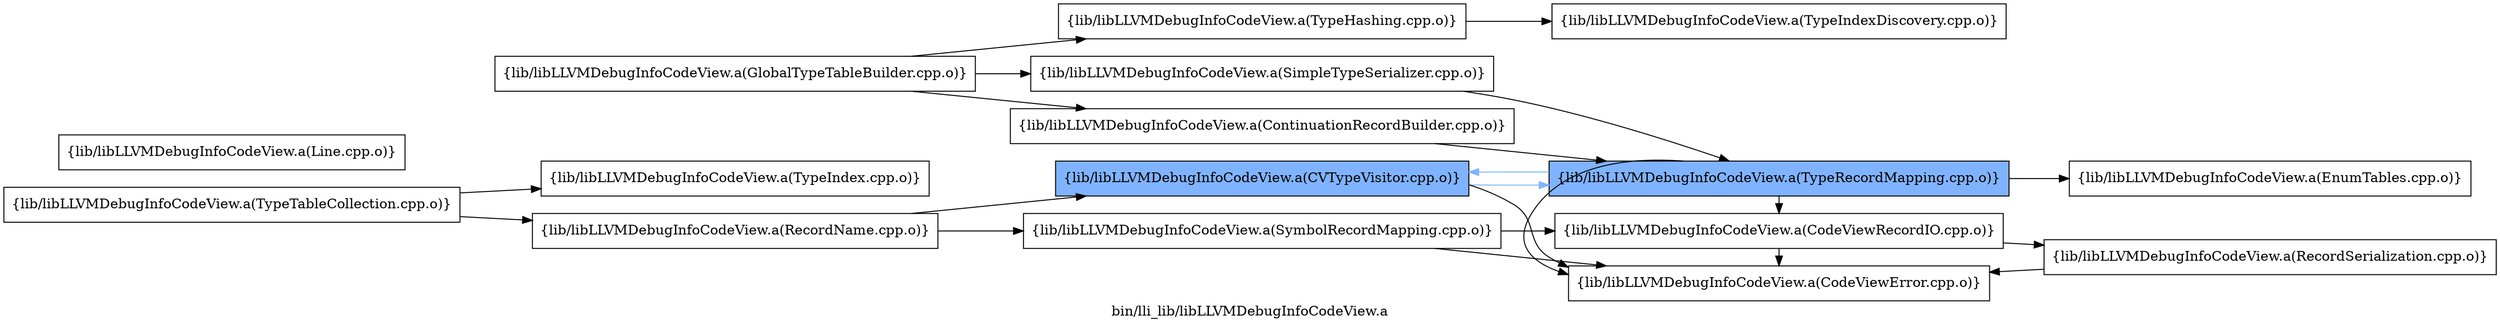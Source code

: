 digraph "bin/lli_lib/libLLVMDebugInfoCodeView.a" {
	label="bin/lli_lib/libLLVMDebugInfoCodeView.a";
	rankdir=LR;
	{ rank=same; Node0x5613dbef5178;  }
	{ rank=same; Node0x5613dbef5498; Node0x5613dbeed068;  }
	{ rank=same; Node0x5613dbee5278; Node0x5613dbeec438;  }
	{ rank=same; Node0x5613dbef5c18; Node0x5613dbeef048; Node0x5613dbeee558;  }

	Node0x5613dbef5178 [shape=record,shape=box,group=0,label="{lib/libLLVMDebugInfoCodeView.a(TypeTableCollection.cpp.o)}"];
	Node0x5613dbef5178 -> Node0x5613dbef5498;
	Node0x5613dbef5178 -> Node0x5613dbeed068;
	Node0x5613dbeee558 [shape=record,shape=box,group=0,label="{lib/libLLVMDebugInfoCodeView.a(CodeViewRecordIO.cpp.o)}"];
	Node0x5613dbeee558 -> Node0x5613dbeef048;
	Node0x5613dbeee558 -> Node0x5613dbeebf88;
	Node0x5613dbeefd68 [shape=record,shape=box,group=0,label="{lib/libLLVMDebugInfoCodeView.a(ContinuationRecordBuilder.cpp.o)}"];
	Node0x5613dbeefd68 -> Node0x5613dbef5c18;
	Node0x5613dbee5278 [shape=record,shape=box,group=1,style=filled,fillcolor="0.600000 0.5 1",label="{lib/libLLVMDebugInfoCodeView.a(CVTypeVisitor.cpp.o)}"];
	Node0x5613dbee5278 -> Node0x5613dbef5c18[color="0.600000 0.5 1"];
	Node0x5613dbee5278 -> Node0x5613dbeef048;
	Node0x5613dbee59a8 [shape=record,shape=box,group=0,label="{lib/libLLVMDebugInfoCodeView.a(EnumTables.cpp.o)}"];
	Node0x5613dbee5728 [shape=record,shape=box,group=0,label="{lib/libLLVMDebugInfoCodeView.a(GlobalTypeTableBuilder.cpp.o)}"];
	Node0x5613dbee5728 -> Node0x5613dbeefd68;
	Node0x5613dbee5728 -> Node0x5613dbeecbb8;
	Node0x5613dbee5728 -> Node0x5613dbee8c98;
	Node0x5613dbeeb358 [shape=record,shape=box,group=0,label="{lib/libLLVMDebugInfoCodeView.a(Line.cpp.o)}"];
	Node0x5613dbeec438 [shape=record,shape=box,group=0,label="{lib/libLLVMDebugInfoCodeView.a(SymbolRecordMapping.cpp.o)}"];
	Node0x5613dbeec438 -> Node0x5613dbeee558;
	Node0x5613dbeec438 -> Node0x5613dbeef048;
	Node0x5613dbeed068 [shape=record,shape=box,group=0,label="{lib/libLLVMDebugInfoCodeView.a(TypeIndex.cpp.o)}"];
	Node0x5613dbeef048 [shape=record,shape=box,group=0,label="{lib/libLLVMDebugInfoCodeView.a(CodeViewError.cpp.o)}"];
	Node0x5613dbeebf88 [shape=record,shape=box,group=0,label="{lib/libLLVMDebugInfoCodeView.a(RecordSerialization.cpp.o)}"];
	Node0x5613dbeebf88 -> Node0x5613dbeef048;
	Node0x5613dbef5c18 [shape=record,shape=box,group=1,style=filled,fillcolor="0.600000 0.5 1",label="{lib/libLLVMDebugInfoCodeView.a(TypeRecordMapping.cpp.o)}"];
	Node0x5613dbef5c18 -> Node0x5613dbeee558;
	Node0x5613dbef5c18 -> Node0x5613dbeef048;
	Node0x5613dbef5c18 -> Node0x5613dbee5278[color="0.600000 0.5 1"];
	Node0x5613dbef5c18 -> Node0x5613dbee59a8;
	Node0x5613dbeecbb8 [shape=record,shape=box,group=0,label="{lib/libLLVMDebugInfoCodeView.a(SimpleTypeSerializer.cpp.o)}"];
	Node0x5613dbeecbb8 -> Node0x5613dbef5c18;
	Node0x5613dbee8c98 [shape=record,shape=box,group=0,label="{lib/libLLVMDebugInfoCodeView.a(TypeHashing.cpp.o)}"];
	Node0x5613dbee8c98 -> Node0x5613dbee98c8;
	Node0x5613dbee98c8 [shape=record,shape=box,group=0,label="{lib/libLLVMDebugInfoCodeView.a(TypeIndexDiscovery.cpp.o)}"];
	Node0x5613dbef5498 [shape=record,shape=box,group=0,label="{lib/libLLVMDebugInfoCodeView.a(RecordName.cpp.o)}"];
	Node0x5613dbef5498 -> Node0x5613dbee5278;
	Node0x5613dbef5498 -> Node0x5613dbeec438;
}
